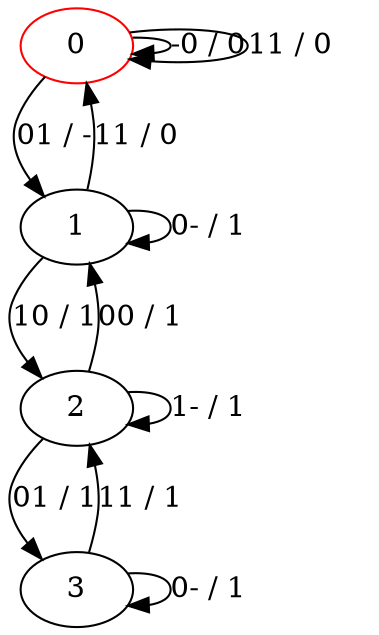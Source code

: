 digraph g {
0 [color="red"]
1
2
3
0 -> 0 [label="-0 / 0"]
0 -> 0 [label="11 / 0"]
0 -> 1 [label="01 / -"]
1 -> 1 [label="0- / 1"]
1 -> 0 [label="11 / 0"]
1 -> 2 [label="10 / 1"]
2 -> 2 [label="1- / 1"]
2 -> 1 [label="00 / 1"]
2 -> 3 [label="01 / 1"]
3 -> 3 [label="0- / 1"]
3 -> 2 [label="11 / 1"]
}